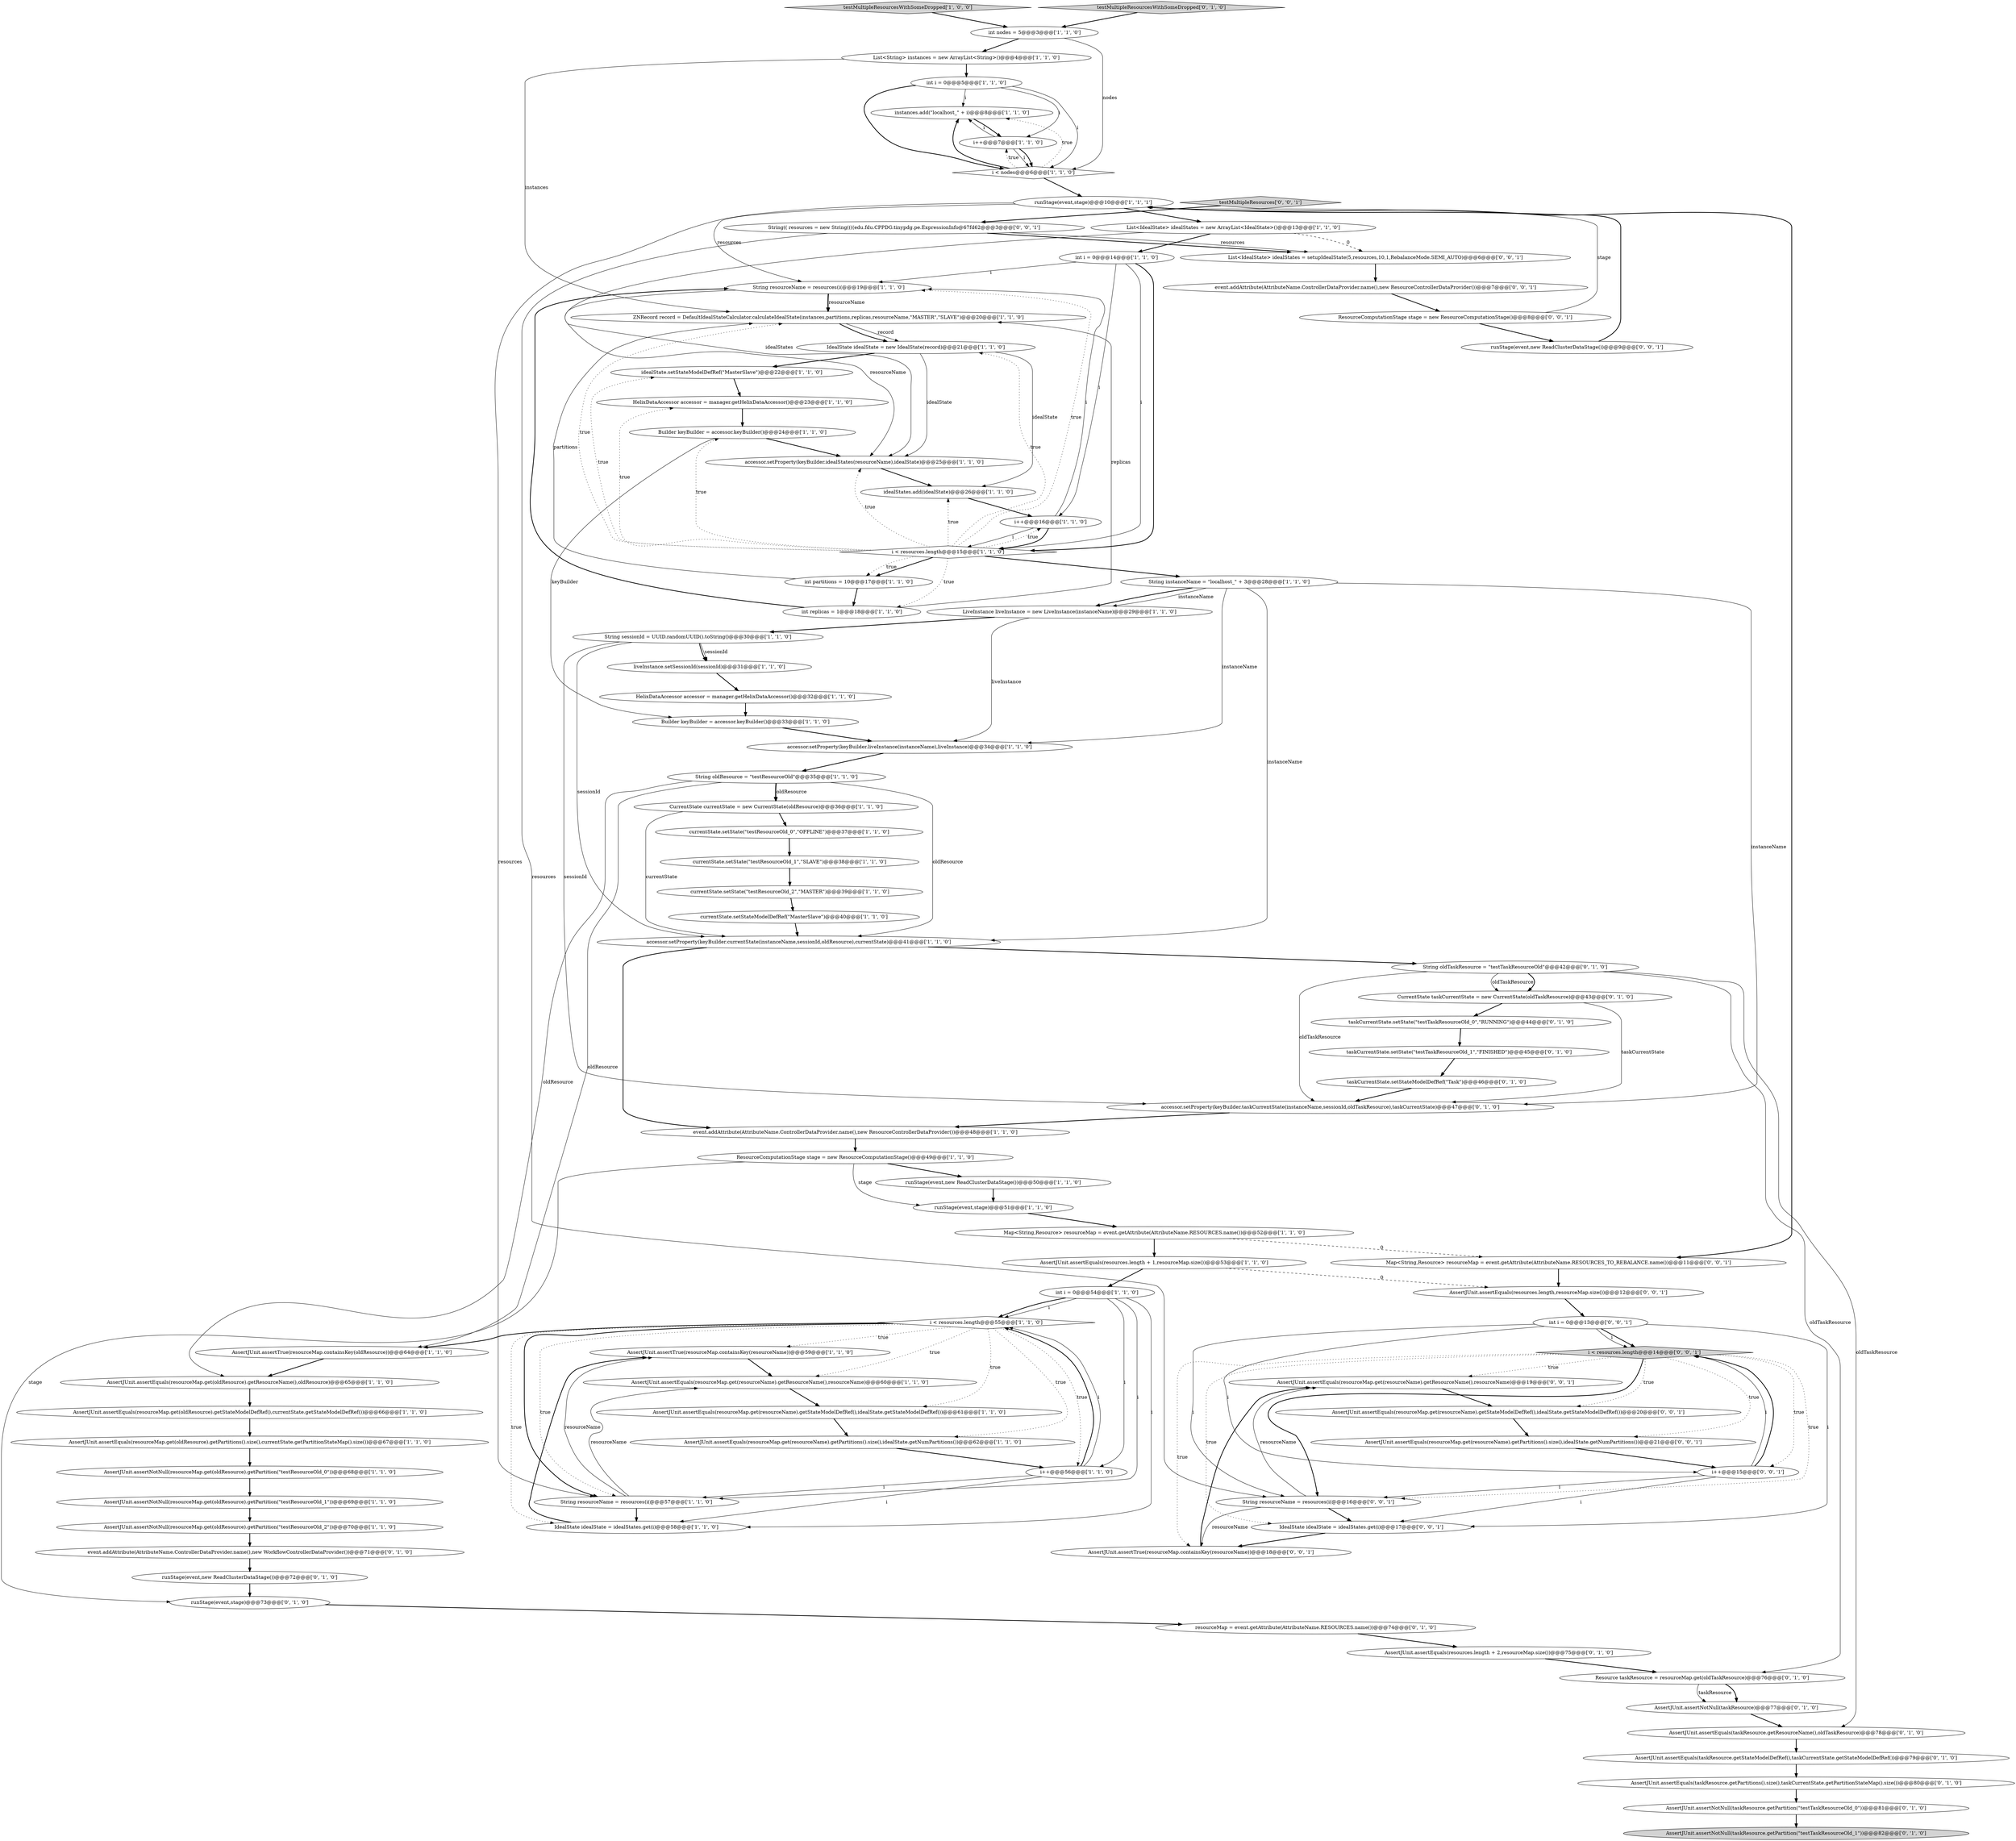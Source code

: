 digraph {
9 [style = filled, label = "AssertJUnit.assertEquals(resources.length + 1,resourceMap.size())@@@53@@@['1', '1', '0']", fillcolor = white, shape = ellipse image = "AAA0AAABBB1BBB"];
4 [style = filled, label = "AssertJUnit.assertTrue(resourceMap.containsKey(resourceName))@@@59@@@['1', '1', '0']", fillcolor = white, shape = ellipse image = "AAA0AAABBB1BBB"];
91 [style = filled, label = "AssertJUnit.assertEquals(resourceMap.get(resourceName).getResourceName(),resourceName)@@@19@@@['0', '0', '1']", fillcolor = white, shape = ellipse image = "AAA0AAABBB3BBB"];
36 [style = filled, label = "String resourceName = resources(i(@@@19@@@['1', '1', '0']", fillcolor = white, shape = ellipse image = "AAA0AAABBB1BBB"];
15 [style = filled, label = "runStage(event,stage)@@@51@@@['1', '1', '0']", fillcolor = white, shape = ellipse image = "AAA0AAABBB1BBB"];
63 [style = filled, label = "AssertJUnit.assertNotNull(taskResource.getPartition(\"testTaskResourceOld_0\"))@@@81@@@['0', '1', '0']", fillcolor = white, shape = ellipse image = "AAA1AAABBB2BBB"];
20 [style = filled, label = "int nodes = 5@@@3@@@['1', '1', '0']", fillcolor = white, shape = ellipse image = "AAA0AAABBB1BBB"];
50 [style = filled, label = "ResourceComputationStage stage = new ResourceComputationStage()@@@49@@@['1', '1', '0']", fillcolor = white, shape = ellipse image = "AAA0AAABBB1BBB"];
84 [style = filled, label = "i < resources.length@@@14@@@['0', '0', '1']", fillcolor = lightgray, shape = diamond image = "AAA0AAABBB3BBB"];
66 [style = filled, label = "AssertJUnit.assertEquals(taskResource.getResourceName(),oldTaskResource)@@@78@@@['0', '1', '0']", fillcolor = white, shape = ellipse image = "AAA1AAABBB2BBB"];
75 [style = filled, label = "taskCurrentState.setState(\"testTaskResourceOld_1\",\"FINISHED\")@@@45@@@['0', '1', '0']", fillcolor = white, shape = ellipse image = "AAA1AAABBB2BBB"];
82 [style = filled, label = "AssertJUnit.assertTrue(resourceMap.containsKey(resourceName))@@@18@@@['0', '0', '1']", fillcolor = white, shape = ellipse image = "AAA0AAABBB3BBB"];
57 [style = filled, label = "Builder keyBuilder = accessor.keyBuilder()@@@24@@@['1', '1', '0']", fillcolor = white, shape = ellipse image = "AAA0AAABBB1BBB"];
58 [style = filled, label = "event.addAttribute(AttributeName.ControllerDataProvider.name(),new WorkflowControllerDataProvider())@@@71@@@['0', '1', '0']", fillcolor = white, shape = ellipse image = "AAA1AAABBB2BBB"];
68 [style = filled, label = "resourceMap = event.getAttribute(AttributeName.RESOURCES.name())@@@74@@@['0', '1', '0']", fillcolor = white, shape = ellipse image = "AAA1AAABBB2BBB"];
85 [style = filled, label = "Map<String,Resource> resourceMap = event.getAttribute(AttributeName.RESOURCES_TO_REBALANCE.name())@@@11@@@['0', '0', '1']", fillcolor = white, shape = ellipse image = "AAA0AAABBB3BBB"];
8 [style = filled, label = "String oldResource = \"testResourceOld\"@@@35@@@['1', '1', '0']", fillcolor = white, shape = ellipse image = "AAA0AAABBB1BBB"];
22 [style = filled, label = "AssertJUnit.assertEquals(resourceMap.get(oldResource).getStateModelDefRef(),currentState.getStateModelDefRef())@@@66@@@['1', '1', '0']", fillcolor = white, shape = ellipse image = "AAA0AAABBB1BBB"];
35 [style = filled, label = "AssertJUnit.assertEquals(resourceMap.get(oldResource).getResourceName(),oldResource)@@@65@@@['1', '1', '0']", fillcolor = white, shape = ellipse image = "AAA0AAABBB1BBB"];
11 [style = filled, label = "instances.add(\"localhost_\" + i)@@@8@@@['1', '1', '0']", fillcolor = white, shape = ellipse image = "AAA0AAABBB1BBB"];
56 [style = filled, label = "int partitions = 10@@@17@@@['1', '1', '0']", fillcolor = white, shape = ellipse image = "AAA0AAABBB1BBB"];
52 [style = filled, label = "idealState.setStateModelDefRef(\"MasterSlave\")@@@22@@@['1', '1', '0']", fillcolor = white, shape = ellipse image = "AAA0AAABBB1BBB"];
42 [style = filled, label = "AssertJUnit.assertEquals(resourceMap.get(oldResource).getPartitions().size(),currentState.getPartitionStateMap().size())@@@67@@@['1', '1', '0']", fillcolor = white, shape = ellipse image = "AAA0AAABBB1BBB"];
43 [style = filled, label = "String sessionId = UUID.randomUUID().toString()@@@30@@@['1', '1', '0']", fillcolor = white, shape = ellipse image = "AAA0AAABBB1BBB"];
69 [style = filled, label = "AssertJUnit.assertEquals(taskResource.getStateModelDefRef(),taskCurrentState.getStateModelDefRef())@@@79@@@['0', '1', '0']", fillcolor = white, shape = ellipse image = "AAA1AAABBB2BBB"];
90 [style = filled, label = "IdealState idealState = idealStates.get(i)@@@17@@@['0', '0', '1']", fillcolor = white, shape = ellipse image = "AAA0AAABBB3BBB"];
93 [style = filled, label = "AssertJUnit.assertEquals(resourceMap.get(resourceName).getStateModelDefRef(),idealState.getStateModelDefRef())@@@20@@@['0', '0', '1']", fillcolor = white, shape = ellipse image = "AAA0AAABBB3BBB"];
33 [style = filled, label = "String instanceName = \"localhost_\" + 3@@@28@@@['1', '1', '0']", fillcolor = white, shape = ellipse image = "AAA0AAABBB1BBB"];
79 [style = filled, label = "i++@@@15@@@['0', '0', '1']", fillcolor = white, shape = ellipse image = "AAA0AAABBB3BBB"];
39 [style = filled, label = "int i = 0@@@54@@@['1', '1', '0']", fillcolor = white, shape = ellipse image = "AAA0AAABBB1BBB"];
19 [style = filled, label = "List<IdealState> idealStates = new ArrayList<IdealState>()@@@13@@@['1', '1', '0']", fillcolor = white, shape = ellipse image = "AAA0AAABBB1BBB"];
89 [style = filled, label = "String(( resources = new String((((edu.fdu.CPPDG.tinypdg.pe.ExpressionInfo@67fd62@@@3@@@['0', '0', '1']", fillcolor = white, shape = ellipse image = "AAA0AAABBB3BBB"];
62 [style = filled, label = "taskCurrentState.setStateModelDefRef(\"Task\")@@@46@@@['0', '1', '0']", fillcolor = white, shape = ellipse image = "AAA1AAABBB2BBB"];
41 [style = filled, label = "ZNRecord record = DefaultIdealStateCalculator.calculateIdealState(instances,partitions,replicas,resourceName,\"MASTER\",\"SLAVE\")@@@20@@@['1', '1', '0']", fillcolor = white, shape = ellipse image = "AAA0AAABBB1BBB"];
0 [style = filled, label = "i < resources.length@@@55@@@['1', '1', '0']", fillcolor = white, shape = diamond image = "AAA0AAABBB1BBB"];
34 [style = filled, label = "AssertJUnit.assertNotNull(resourceMap.get(oldResource).getPartition(\"testResourceOld_0\"))@@@68@@@['1', '1', '0']", fillcolor = white, shape = ellipse image = "AAA0AAABBB1BBB"];
88 [style = filled, label = "AssertJUnit.assertEquals(resourceMap.get(resourceName).getPartitions().size(),idealState.getNumPartitions())@@@21@@@['0', '0', '1']", fillcolor = white, shape = ellipse image = "AAA0AAABBB3BBB"];
77 [style = filled, label = "String resourceName = resources(i(@@@16@@@['0', '0', '1']", fillcolor = white, shape = ellipse image = "AAA0AAABBB3BBB"];
18 [style = filled, label = "int replicas = 1@@@18@@@['1', '1', '0']", fillcolor = white, shape = ellipse image = "AAA0AAABBB1BBB"];
48 [style = filled, label = "int i = 0@@@5@@@['1', '1', '0']", fillcolor = white, shape = ellipse image = "AAA0AAABBB1BBB"];
31 [style = filled, label = "testMultipleResourcesWithSomeDropped['1', '0', '0']", fillcolor = lightgray, shape = diamond image = "AAA0AAABBB1BBB"];
27 [style = filled, label = "LiveInstance liveInstance = new LiveInstance(instanceName)@@@29@@@['1', '1', '0']", fillcolor = white, shape = ellipse image = "AAA0AAABBB1BBB"];
92 [style = filled, label = "List<IdealState> idealStates = setupIdealState(5,resources,10,1,RebalanceMode.SEMI_AUTO)@@@6@@@['0', '0', '1']", fillcolor = white, shape = ellipse image = "AAA0AAABBB3BBB"];
14 [style = filled, label = "liveInstance.setSessionId(sessionId)@@@31@@@['1', '1', '0']", fillcolor = white, shape = ellipse image = "AAA0AAABBB1BBB"];
76 [style = filled, label = "AssertJUnit.assertEquals(taskResource.getPartitions().size(),taskCurrentState.getPartitionStateMap().size())@@@80@@@['0', '1', '0']", fillcolor = white, shape = ellipse image = "AAA1AAABBB2BBB"];
12 [style = filled, label = "AssertJUnit.assertTrue(resourceMap.containsKey(oldResource))@@@64@@@['1', '1', '0']", fillcolor = white, shape = ellipse image = "AAA0AAABBB1BBB"];
71 [style = filled, label = "taskCurrentState.setState(\"testTaskResourceOld_0\",\"RUNNING\")@@@44@@@['0', '1', '0']", fillcolor = white, shape = ellipse image = "AAA1AAABBB2BBB"];
59 [style = filled, label = "AssertJUnit.assertEquals(resources.length + 2,resourceMap.size())@@@75@@@['0', '1', '0']", fillcolor = white, shape = ellipse image = "AAA1AAABBB2BBB"];
29 [style = filled, label = "IdealState idealState = idealStates.get(i)@@@58@@@['1', '1', '0']", fillcolor = white, shape = ellipse image = "AAA0AAABBB1BBB"];
74 [style = filled, label = "runStage(event,stage)@@@73@@@['0', '1', '0']", fillcolor = white, shape = ellipse image = "AAA1AAABBB2BBB"];
23 [style = filled, label = "i++@@@56@@@['1', '1', '0']", fillcolor = white, shape = ellipse image = "AAA0AAABBB1BBB"];
10 [style = filled, label = "runStage(event,stage)@@@10@@@['1', '1', '1']", fillcolor = white, shape = ellipse image = "AAA0AAABBB1BBB"];
54 [style = filled, label = "AssertJUnit.assertEquals(resourceMap.get(resourceName).getResourceName(),resourceName)@@@60@@@['1', '1', '0']", fillcolor = white, shape = ellipse image = "AAA0AAABBB1BBB"];
83 [style = filled, label = "AssertJUnit.assertEquals(resources.length,resourceMap.size())@@@12@@@['0', '0', '1']", fillcolor = white, shape = ellipse image = "AAA0AAABBB3BBB"];
13 [style = filled, label = "accessor.setProperty(keyBuilder.idealStates(resourceName),idealState)@@@25@@@['1', '1', '0']", fillcolor = white, shape = ellipse image = "AAA0AAABBB1BBB"];
1 [style = filled, label = "AssertJUnit.assertEquals(resourceMap.get(resourceName).getPartitions().size(),idealState.getNumPartitions())@@@62@@@['1', '1', '0']", fillcolor = white, shape = ellipse image = "AAA0AAABBB1BBB"];
21 [style = filled, label = "runStage(event,new ReadClusterDataStage())@@@50@@@['1', '1', '0']", fillcolor = white, shape = ellipse image = "AAA0AAABBB1BBB"];
7 [style = filled, label = "Builder keyBuilder = accessor.keyBuilder()@@@33@@@['1', '1', '0']", fillcolor = white, shape = ellipse image = "AAA0AAABBB1BBB"];
26 [style = filled, label = "accessor.setProperty(keyBuilder.liveInstance(instanceName),liveInstance)@@@34@@@['1', '1', '0']", fillcolor = white, shape = ellipse image = "AAA0AAABBB1BBB"];
3 [style = filled, label = "event.addAttribute(AttributeName.ControllerDataProvider.name(),new ResourceControllerDataProvider())@@@48@@@['1', '1', '0']", fillcolor = white, shape = ellipse image = "AAA0AAABBB1BBB"];
45 [style = filled, label = "String resourceName = resources(i(@@@57@@@['1', '1', '0']", fillcolor = white, shape = ellipse image = "AAA0AAABBB1BBB"];
37 [style = filled, label = "idealStates.add(idealState)@@@26@@@['1', '1', '0']", fillcolor = white, shape = ellipse image = "AAA0AAABBB1BBB"];
32 [style = filled, label = "IdealState idealState = new IdealState(record)@@@21@@@['1', '1', '0']", fillcolor = white, shape = ellipse image = "AAA0AAABBB1BBB"];
67 [style = filled, label = "testMultipleResourcesWithSomeDropped['0', '1', '0']", fillcolor = lightgray, shape = diamond image = "AAA0AAABBB2BBB"];
16 [style = filled, label = "AssertJUnit.assertNotNull(resourceMap.get(oldResource).getPartition(\"testResourceOld_2\"))@@@70@@@['1', '1', '0']", fillcolor = white, shape = ellipse image = "AAA0AAABBB1BBB"];
73 [style = filled, label = "runStage(event,new ReadClusterDataStage())@@@72@@@['0', '1', '0']", fillcolor = white, shape = ellipse image = "AAA1AAABBB2BBB"];
87 [style = filled, label = "runStage(event,new ReadClusterDataStage())@@@9@@@['0', '0', '1']", fillcolor = white, shape = ellipse image = "AAA0AAABBB3BBB"];
5 [style = filled, label = "i++@@@7@@@['1', '1', '0']", fillcolor = white, shape = ellipse image = "AAA0AAABBB1BBB"];
55 [style = filled, label = "currentState.setState(\"testResourceOld_2\",\"MASTER\")@@@39@@@['1', '1', '0']", fillcolor = white, shape = ellipse image = "AAA0AAABBB1BBB"];
17 [style = filled, label = "currentState.setState(\"testResourceOld_1\",\"SLAVE\")@@@38@@@['1', '1', '0']", fillcolor = white, shape = ellipse image = "AAA0AAABBB1BBB"];
86 [style = filled, label = "ResourceComputationStage stage = new ResourceComputationStage()@@@8@@@['0', '0', '1']", fillcolor = white, shape = ellipse image = "AAA0AAABBB3BBB"];
80 [style = filled, label = "event.addAttribute(AttributeName.ControllerDataProvider.name(),new ResourceControllerDataProvider())@@@7@@@['0', '0', '1']", fillcolor = white, shape = ellipse image = "AAA0AAABBB3BBB"];
60 [style = filled, label = "Resource taskResource = resourceMap.get(oldTaskResource)@@@76@@@['0', '1', '0']", fillcolor = white, shape = ellipse image = "AAA1AAABBB2BBB"];
24 [style = filled, label = "currentState.setState(\"testResourceOld_0\",\"OFFLINE\")@@@37@@@['1', '1', '0']", fillcolor = white, shape = ellipse image = "AAA0AAABBB1BBB"];
28 [style = filled, label = "AssertJUnit.assertEquals(resourceMap.get(resourceName).getStateModelDefRef(),idealState.getStateModelDefRef())@@@61@@@['1', '1', '0']", fillcolor = white, shape = ellipse image = "AAA0AAABBB1BBB"];
61 [style = filled, label = "AssertJUnit.assertNotNull(taskResource.getPartition(\"testTaskResourceOld_1\"))@@@82@@@['0', '1', '0']", fillcolor = lightgray, shape = ellipse image = "AAA1AAABBB2BBB"];
51 [style = filled, label = "CurrentState currentState = new CurrentState(oldResource)@@@36@@@['1', '1', '0']", fillcolor = white, shape = ellipse image = "AAA0AAABBB1BBB"];
47 [style = filled, label = "HelixDataAccessor accessor = manager.getHelixDataAccessor()@@@23@@@['1', '1', '0']", fillcolor = white, shape = ellipse image = "AAA0AAABBB1BBB"];
2 [style = filled, label = "i < nodes@@@6@@@['1', '1', '0']", fillcolor = white, shape = diamond image = "AAA0AAABBB1BBB"];
70 [style = filled, label = "CurrentState taskCurrentState = new CurrentState(oldTaskResource)@@@43@@@['0', '1', '0']", fillcolor = white, shape = ellipse image = "AAA1AAABBB2BBB"];
65 [style = filled, label = "AssertJUnit.assertNotNull(taskResource)@@@77@@@['0', '1', '0']", fillcolor = white, shape = ellipse image = "AAA1AAABBB2BBB"];
30 [style = filled, label = "int i = 0@@@14@@@['1', '1', '0']", fillcolor = white, shape = ellipse image = "AAA0AAABBB1BBB"];
53 [style = filled, label = "accessor.setProperty(keyBuilder.currentState(instanceName,sessionId,oldResource),currentState)@@@41@@@['1', '1', '0']", fillcolor = white, shape = ellipse image = "AAA0AAABBB1BBB"];
40 [style = filled, label = "List<String> instances = new ArrayList<String>()@@@4@@@['1', '1', '0']", fillcolor = white, shape = ellipse image = "AAA0AAABBB1BBB"];
72 [style = filled, label = "String oldTaskResource = \"testTaskResourceOld\"@@@42@@@['0', '1', '0']", fillcolor = white, shape = ellipse image = "AAA1AAABBB2BBB"];
81 [style = filled, label = "int i = 0@@@13@@@['0', '0', '1']", fillcolor = white, shape = ellipse image = "AAA0AAABBB3BBB"];
49 [style = filled, label = "currentState.setStateModelDefRef(\"MasterSlave\")@@@40@@@['1', '1', '0']", fillcolor = white, shape = ellipse image = "AAA0AAABBB1BBB"];
64 [style = filled, label = "accessor.setProperty(keyBuilder.taskCurrentState(instanceName,sessionId,oldTaskResource),taskCurrentState)@@@47@@@['0', '1', '0']", fillcolor = white, shape = ellipse image = "AAA1AAABBB2BBB"];
6 [style = filled, label = "HelixDataAccessor accessor = manager.getHelixDataAccessor()@@@32@@@['1', '1', '0']", fillcolor = white, shape = ellipse image = "AAA0AAABBB1BBB"];
46 [style = filled, label = "AssertJUnit.assertNotNull(resourceMap.get(oldResource).getPartition(\"testResourceOld_1\"))@@@69@@@['1', '1', '0']", fillcolor = white, shape = ellipse image = "AAA0AAABBB1BBB"];
38 [style = filled, label = "i < resources.length@@@15@@@['1', '1', '0']", fillcolor = white, shape = diamond image = "AAA0AAABBB1BBB"];
25 [style = filled, label = "i++@@@16@@@['1', '1', '0']", fillcolor = white, shape = ellipse image = "AAA0AAABBB1BBB"];
78 [style = filled, label = "testMultipleResources['0', '0', '1']", fillcolor = lightgray, shape = diamond image = "AAA0AAABBB3BBB"];
44 [style = filled, label = "Map<String,Resource> resourceMap = event.getAttribute(AttributeName.RESOURCES.name())@@@52@@@['1', '1', '0']", fillcolor = white, shape = ellipse image = "AAA0AAABBB1BBB"];
8->12 [style = solid, label="oldResource"];
38->56 [style = bold, label=""];
22->42 [style = bold, label=""];
53->3 [style = bold, label=""];
81->84 [style = bold, label=""];
71->75 [style = bold, label=""];
33->53 [style = solid, label="instanceName"];
86->87 [style = bold, label=""];
79->84 [style = solid, label="i"];
2->5 [style = dotted, label="true"];
80->86 [style = bold, label=""];
30->38 [style = bold, label=""];
70->71 [style = bold, label=""];
65->66 [style = bold, label=""];
2->10 [style = bold, label=""];
86->10 [style = solid, label="stage"];
1->23 [style = bold, label=""];
78->89 [style = bold, label=""];
38->56 [style = dotted, label="true"];
0->45 [style = dotted, label="true"];
79->77 [style = solid, label="i"];
66->69 [style = bold, label=""];
43->14 [style = bold, label=""];
13->37 [style = bold, label=""];
75->62 [style = bold, label=""];
33->27 [style = solid, label="instanceName"];
39->45 [style = solid, label="i"];
81->77 [style = solid, label="i"];
28->1 [style = bold, label=""];
58->73 [style = bold, label=""];
12->35 [style = bold, label=""];
48->11 [style = solid, label="i"];
45->4 [style = solid, label="resourceName"];
81->79 [style = solid, label="i"];
19->13 [style = solid, label="idealStates"];
3->50 [style = bold, label=""];
92->80 [style = bold, label=""];
35->22 [style = bold, label=""];
4->54 [style = bold, label=""];
10->36 [style = solid, label="resources"];
68->59 [style = bold, label=""];
38->52 [style = dotted, label="true"];
87->10 [style = bold, label=""];
5->2 [style = solid, label="i"];
64->3 [style = bold, label=""];
25->38 [style = solid, label="i"];
33->27 [style = bold, label=""];
0->23 [style = dotted, label="true"];
9->39 [style = bold, label=""];
0->1 [style = dotted, label="true"];
72->66 [style = solid, label="oldTaskResource"];
40->41 [style = solid, label="instances"];
77->90 [style = bold, label=""];
0->29 [style = dotted, label="true"];
63->61 [style = bold, label=""];
32->13 [style = solid, label="idealState"];
43->14 [style = solid, label="sessionId"];
49->53 [style = bold, label=""];
41->32 [style = bold, label=""];
43->64 [style = solid, label="sessionId"];
76->63 [style = bold, label=""];
23->29 [style = solid, label="i"];
51->24 [style = bold, label=""];
42->34 [style = bold, label=""];
50->74 [style = solid, label="stage"];
36->41 [style = bold, label=""];
79->84 [style = bold, label=""];
46->16 [style = bold, label=""];
45->29 [style = bold, label=""];
88->79 [style = bold, label=""];
0->12 [style = bold, label=""];
40->48 [style = bold, label=""];
54->28 [style = bold, label=""];
70->64 [style = solid, label="taskCurrentState"];
53->72 [style = bold, label=""];
38->18 [style = dotted, label="true"];
84->77 [style = dotted, label="true"];
72->60 [style = solid, label="oldTaskResource"];
38->33 [style = bold, label=""];
84->88 [style = dotted, label="true"];
74->68 [style = bold, label=""];
25->36 [style = solid, label="i"];
77->82 [style = solid, label="resourceName"];
36->13 [style = solid, label="resourceName"];
84->82 [style = dotted, label="true"];
0->28 [style = dotted, label="true"];
43->53 [style = solid, label="sessionId"];
57->7 [style = solid, label="keyBuilder"];
17->55 [style = bold, label=""];
26->8 [style = bold, label=""];
47->57 [style = bold, label=""];
48->2 [style = solid, label="i"];
21->15 [style = bold, label=""];
10->45 [style = solid, label="resources"];
24->17 [style = bold, label=""];
0->45 [style = bold, label=""];
38->47 [style = dotted, label="true"];
32->52 [style = bold, label=""];
33->26 [style = solid, label="instanceName"];
23->0 [style = bold, label=""];
38->36 [style = dotted, label="true"];
33->64 [style = solid, label="instanceName"];
44->85 [style = dashed, label="0"];
48->5 [style = solid, label="i"];
57->13 [style = bold, label=""];
15->44 [style = bold, label=""];
84->79 [style = dotted, label="true"];
38->57 [style = dotted, label="true"];
56->41 [style = solid, label="partitions"];
20->40 [style = bold, label=""];
50->15 [style = solid, label="stage"];
30->38 [style = solid, label="i"];
31->20 [style = bold, label=""];
39->23 [style = solid, label="i"];
20->2 [style = solid, label="nodes"];
84->77 [style = bold, label=""];
93->88 [style = bold, label=""];
83->81 [style = bold, label=""];
48->2 [style = bold, label=""];
8->51 [style = solid, label="oldResource"];
38->37 [style = dotted, label="true"];
23->0 [style = solid, label="i"];
52->47 [style = bold, label=""];
55->49 [style = bold, label=""];
11->5 [style = bold, label=""];
5->2 [style = bold, label=""];
39->29 [style = solid, label="i"];
60->65 [style = bold, label=""];
89->77 [style = solid, label="resources"];
2->11 [style = dotted, label="true"];
90->82 [style = bold, label=""];
38->25 [style = dotted, label="true"];
84->93 [style = dotted, label="true"];
19->92 [style = dashed, label="0"];
8->35 [style = solid, label="oldResource"];
18->41 [style = solid, label="replicas"];
5->11 [style = solid, label="i"];
27->26 [style = solid, label="liveInstance"];
19->30 [style = bold, label=""];
73->74 [style = bold, label=""];
36->41 [style = solid, label="resourceName"];
2->11 [style = bold, label=""];
44->9 [style = bold, label=""];
62->64 [style = bold, label=""];
59->60 [style = bold, label=""];
81->84 [style = solid, label="i"];
77->91 [style = solid, label="resourceName"];
0->54 [style = dotted, label="true"];
39->0 [style = solid, label="i"];
29->4 [style = bold, label=""];
25->38 [style = bold, label=""];
7->26 [style = bold, label=""];
38->32 [style = dotted, label="true"];
51->53 [style = solid, label="currentState"];
89->92 [style = bold, label=""];
30->25 [style = solid, label="i"];
30->36 [style = solid, label="i"];
79->90 [style = solid, label="i"];
38->41 [style = dotted, label="true"];
38->13 [style = dotted, label="true"];
10->19 [style = bold, label=""];
56->18 [style = bold, label=""];
50->21 [style = bold, label=""];
41->32 [style = solid, label="record"];
67->20 [style = bold, label=""];
72->70 [style = solid, label="oldTaskResource"];
10->85 [style = bold, label=""];
45->54 [style = solid, label="resourceName"];
34->46 [style = bold, label=""];
23->45 [style = solid, label="i"];
72->64 [style = solid, label="oldTaskResource"];
84->91 [style = dotted, label="true"];
72->70 [style = bold, label=""];
89->92 [style = solid, label="resources"];
82->91 [style = bold, label=""];
60->65 [style = solid, label="taskResource"];
27->43 [style = bold, label=""];
14->6 [style = bold, label=""];
84->90 [style = dotted, label="true"];
81->90 [style = solid, label="i"];
18->36 [style = bold, label=""];
9->83 [style = dashed, label="0"];
39->0 [style = bold, label=""];
91->93 [style = bold, label=""];
0->4 [style = dotted, label="true"];
6->7 [style = bold, label=""];
8->53 [style = solid, label="oldResource"];
16->58 [style = bold, label=""];
37->25 [style = bold, label=""];
85->83 [style = bold, label=""];
8->51 [style = bold, label=""];
69->76 [style = bold, label=""];
32->37 [style = solid, label="idealState"];
}
